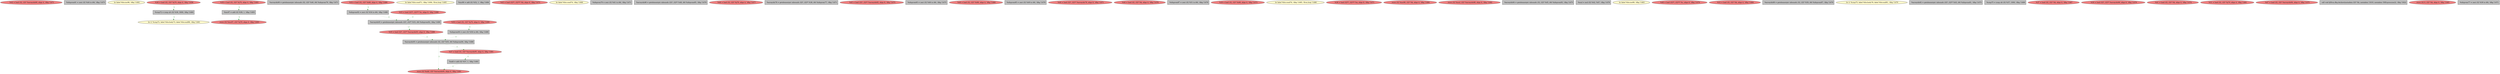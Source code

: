 
digraph G {


node7406 [fillcolor=lightcoral,label="  %42 = load i32, i32* %arrayidx80, align 4, !dbg !1471",shape=ellipse,style=filled ]
node7401 [fillcolor=grey,label="  %idxprom81 = zext i32 %44 to i64, !dbg !1475",shape=rectangle,style=filled ]
node7399 [fillcolor=lemonchiffon,label="  br label %for.inc96, !dbg !1492",shape=ellipse,style=filled ]
node7402 [fillcolor=lightcoral,label="  %36 = load i32, i32* %j70, align 4, !dbg !1458",shape=ellipse,style=filled ]
node7398 [fillcolor=lightcoral,label="  store i32 %inc97, i32* %j70, align 4, !dbg !1493",shape=ellipse,style=filled ]
node7396 [fillcolor=grey,label="  %arrayidx80 = getelementptr inbounds i32, i32* %40, i64 %idxprom79, !dbg !1471",shape=rectangle,style=filled ]
node7394 [fillcolor=lightcoral,label="  store i32 %add, i32* %arrayidx95, align 4, !dbg !1491",shape=ellipse,style=filled ]
node7400 [fillcolor=lemonchiffon,label="  br label %for.cond71, !dbg !1494, !llvm.loop !1495",shape=ellipse,style=filled ]
node7391 [fillcolor=grey,label="  %inc90 = add i32 %52, 1, !dbg !1484",shape=rectangle,style=filled ]
node7390 [fillcolor=lightcoral,label="  %43 = load i32**, i32*** %b, align 8, !dbg !1475",shape=ellipse,style=filled ]
node7389 [fillcolor=lightcoral,label="  %57 = load i32, i32* %arrayidx95, align 4, !dbg !1491",shape=ellipse,style=filled ]
node7388 [fillcolor=grey,label="  %arrayidx95 = getelementptr inbounds i32, i32* %55, i64 %idxprom94, !dbg !1488",shape=rectangle,style=filled ]
node7387 [fillcolor=lemonchiffon,label="  br label %for.cond74, !dbg !1466",shape=ellipse,style=filled ]
node7386 [fillcolor=grey,label="  %idxprom79 = zext i32 %41 to i64, !dbg !1471",shape=rectangle,style=filled ]
node7356 [fillcolor=grey,label="  %arrayidx86 = getelementptr inbounds i32*, i32** %48, i64 %idxprom85, !dbg !1479",shape=rectangle,style=filled ]
node7362 [fillcolor=lightcoral,label="  %46 = load i32, i32* %j70, align 4, !dbg !1477",shape=ellipse,style=filled ]
node7404 [fillcolor=grey,label="  %arrayidx78 = getelementptr inbounds i32*, i32** %38, i64 %idxprom77, !dbg !1471",shape=rectangle,style=filled ]
node7363 [fillcolor=lightcoral,label="  %45 = load i32*, i32** %arrayidx82, align 8, !dbg !1475",shape=ellipse,style=filled ]
node7360 [fillcolor=grey,label="  %idxprom83 = zext i32 %46 to i64, !dbg !1475",shape=rectangle,style=filled ]
node7359 [fillcolor=lightcoral,label="  %49 = load i32, i32* %i66, align 4, !dbg !1480",shape=ellipse,style=filled ]
node7357 [fillcolor=grey,label="  %idxprom85 = zext i32 %49 to i64, !dbg !1479",shape=rectangle,style=filled ]
node7367 [fillcolor=lightcoral,label="  %40 = load i32*, i32** %arrayidx78, align 8, !dbg !1471",shape=ellipse,style=filled ]
node7407 [fillcolor=lightcoral,label="  %44 = load i32, i32* %k, align 4, !dbg !1476",shape=ellipse,style=filled ]
node7371 [fillcolor=grey,label="  %arrayidx93 = getelementptr inbounds i32*, i32** %53, i64 %idxprom92, !dbg !1488",shape=rectangle,style=filled ]
node7373 [fillcolor=grey,label="  %idxprom87 = zext i32 %51 to i64, !dbg !1479",shape=rectangle,style=filled ]
node7372 [fillcolor=grey,label="  %inc97 = add i32 %58, 1, !dbg !1493",shape=rectangle,style=filled ]
node7376 [fillcolor=lightcoral,label="  %39 = load i32, i32* %i66, align 4, !dbg !1473",shape=ellipse,style=filled ]
node7397 [fillcolor=lightcoral,label="  %55 = load i32*, i32** %arrayidx93, align 8, !dbg !1488",shape=ellipse,style=filled ]
node7351 [fillcolor=lemonchiffon,label="  br label %for.cond74, !dbg !1485, !llvm.loop !1486",shape=ellipse,style=filled ]
node7403 [fillcolor=lightcoral,label="  %38 = load i32**, i32*** %a, align 8, !dbg !1471",shape=ellipse,style=filled ]
node7393 [fillcolor=lightcoral,label="  store i32 %inc90, i32* %k, align 4, !dbg !1484",shape=ellipse,style=filled ]
node7353 [fillcolor=lightcoral,label="  store i32 %mul, i32* %arrayidx88, align 4, !dbg !1482",shape=ellipse,style=filled ]
node7368 [fillcolor=grey,label="  %arrayidx84 = getelementptr inbounds i32, i32* %45, i64 %idxprom83, !dbg !1475",shape=rectangle,style=filled ]
node7377 [fillcolor=grey,label="  %mul = mul i32 %42, %47, !dbg !1478",shape=rectangle,style=filled ]
node7352 [fillcolor=lemonchiffon,label="  br label %for.inc89, !dbg !1483",shape=ellipse,style=filled ]
node7361 [fillcolor=lightcoral,label="  %48 = load i32**, i32*** %c, align 8, !dbg !1479",shape=ellipse,style=filled ]
node7350 [fillcolor=lightcoral,label="  %52 = load i32, i32* %k, align 4, !dbg !1484",shape=ellipse,style=filled ]
node7354 [fillcolor=grey,label="  %arrayidx88 = getelementptr inbounds i32, i32* %50, i64 %idxprom87, !dbg !1479",shape=rectangle,style=filled ]
node7405 [fillcolor=lemonchiffon,label="  br i1 %cmp75, label %for.body76, label %for.end91, !dbg !1470",shape=ellipse,style=filled ]
node7365 [fillcolor=grey,label="  %idxprom94 = zext i32 %56 to i64, !dbg !1488",shape=rectangle,style=filled ]
node7366 [fillcolor=grey,label="  %idxprom92 = zext i32 %54 to i64, !dbg !1488",shape=rectangle,style=filled ]
node7369 [fillcolor=lightcoral,label="  %56 = load i32, i32* %j70, align 4, !dbg !1490",shape=ellipse,style=filled ]
node7392 [fillcolor=grey,label="  %add = add i32 %57, 1, !dbg !1491",shape=rectangle,style=filled ]
node7364 [fillcolor=grey,label="  %arrayidx82 = getelementptr inbounds i32*, i32** %43, i64 %idxprom81, !dbg !1475",shape=rectangle,style=filled ]
node7370 [fillcolor=lightcoral,label="  %54 = load i32, i32* %i66, align 4, !dbg !1489",shape=ellipse,style=filled ]
node7374 [fillcolor=grey,label="  %cmp75 = icmp ult i32 %37, 1000, !dbg !1469",shape=rectangle,style=filled ]
node7375 [fillcolor=lightcoral,label="  %37 = load i32, i32* %k, align 4, !dbg !1467",shape=ellipse,style=filled ]
node7395 [fillcolor=lightcoral,label="  %50 = load i32*, i32** %arrayidx86, align 8, !dbg !1479",shape=ellipse,style=filled ]
node7378 [fillcolor=lightcoral,label="  %41 = load i32, i32* %k, align 4, !dbg !1474",shape=ellipse,style=filled ]
node7379 [fillcolor=grey,label="  %cmp72 = icmp ult i32 %36, 3000, !dbg !1460",shape=rectangle,style=filled ]
node7380 [fillcolor=lemonchiffon,label="  br i1 %cmp72, label %for.body73, label %for.end98, !dbg !1461",shape=ellipse,style=filled ]
node7381 [fillcolor=lightcoral,label="  %58 = load i32, i32* %j70, align 4, !dbg !1493",shape=ellipse,style=filled ]
node7355 [fillcolor=lightcoral,label="  %51 = load i32, i32* %j70, align 4, !dbg !1481",shape=ellipse,style=filled ]
node7382 [fillcolor=lightcoral,label="  %53 = load i32**, i32*** %c, align 8, !dbg !1488",shape=ellipse,style=filled ]
node7358 [fillcolor=lightcoral,label="  %47 = load i32, i32* %arrayidx84, align 4, !dbg !1475",shape=ellipse,style=filled ]
node7383 [fillcolor=grey,label="  call void @llvm.dbg.declare(metadata i32* %k, metadata !1619, metadata !DIExpression()), !dbg !1622",shape=rectangle,style=filled ]
node7384 [fillcolor=lightcoral,label="  store i32 0, i32* %k, align 4, !dbg !1465",shape=ellipse,style=filled ]
node7385 [fillcolor=grey,label="  %idxprom77 = zext i32 %39 to i64, !dbg !1471",shape=rectangle,style=filled ]

node7370->node7366 [style=dotted,color=forestgreen,label="T",fontcolor=forestgreen ]
node7371->node7397 [style=dotted,color=forestgreen,label="T",fontcolor=forestgreen ]
node7402->node7379 [style=dotted,color=forestgreen,label="T",fontcolor=forestgreen ]
node7365->node7388 [style=dotted,color=forestgreen,label="T",fontcolor=forestgreen ]
node7366->node7371 [style=dotted,color=forestgreen,label="T",fontcolor=forestgreen ]
node7372->node7398 [style=dotted,color=forestgreen,label="T",fontcolor=forestgreen ]
node7382->node7371 [style=dotted,color=forestgreen,label="T",fontcolor=forestgreen ]
node7369->node7365 [style=dotted,color=forestgreen,label="T",fontcolor=forestgreen ]
node7379->node7380 [style=dotted,color=forestgreen,label="T",fontcolor=forestgreen ]
node7397->node7388 [style=dotted,color=forestgreen,label="T",fontcolor=forestgreen ]
node7392->node7394 [style=dotted,color=forestgreen,label="T",fontcolor=forestgreen ]
node7389->node7392 [style=dotted,color=forestgreen,label="T",fontcolor=forestgreen ]
node7381->node7372 [style=dotted,color=forestgreen,label="T",fontcolor=forestgreen ]
node7388->node7389 [style=dotted,color=forestgreen,label="T",fontcolor=forestgreen ]
node7388->node7394 [style=dotted,color=forestgreen,label="T",fontcolor=forestgreen ]


}
